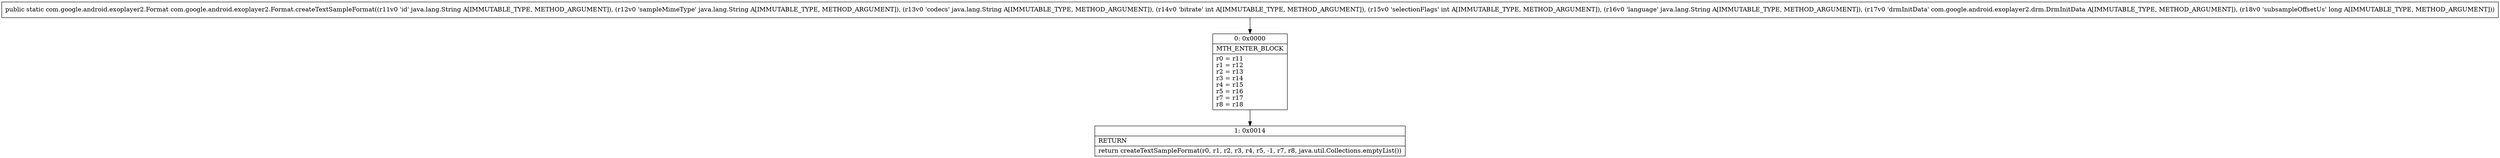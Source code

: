 digraph "CFG forcom.google.android.exoplayer2.Format.createTextSampleFormat(Ljava\/lang\/String;Ljava\/lang\/String;Ljava\/lang\/String;IILjava\/lang\/String;Lcom\/google\/android\/exoplayer2\/drm\/DrmInitData;J)Lcom\/google\/android\/exoplayer2\/Format;" {
Node_0 [shape=record,label="{0\:\ 0x0000|MTH_ENTER_BLOCK\l|r0 = r11\lr1 = r12\lr2 = r13\lr3 = r14\lr4 = r15\lr5 = r16\lr7 = r17\lr8 = r18\l}"];
Node_1 [shape=record,label="{1\:\ 0x0014|RETURN\l|return createTextSampleFormat(r0, r1, r2, r3, r4, r5, \-1, r7, r8, java.util.Collections.emptyList())\l}"];
MethodNode[shape=record,label="{public static com.google.android.exoplayer2.Format com.google.android.exoplayer2.Format.createTextSampleFormat((r11v0 'id' java.lang.String A[IMMUTABLE_TYPE, METHOD_ARGUMENT]), (r12v0 'sampleMimeType' java.lang.String A[IMMUTABLE_TYPE, METHOD_ARGUMENT]), (r13v0 'codecs' java.lang.String A[IMMUTABLE_TYPE, METHOD_ARGUMENT]), (r14v0 'bitrate' int A[IMMUTABLE_TYPE, METHOD_ARGUMENT]), (r15v0 'selectionFlags' int A[IMMUTABLE_TYPE, METHOD_ARGUMENT]), (r16v0 'language' java.lang.String A[IMMUTABLE_TYPE, METHOD_ARGUMENT]), (r17v0 'drmInitData' com.google.android.exoplayer2.drm.DrmInitData A[IMMUTABLE_TYPE, METHOD_ARGUMENT]), (r18v0 'subsampleOffsetUs' long A[IMMUTABLE_TYPE, METHOD_ARGUMENT])) }"];
MethodNode -> Node_0;
Node_0 -> Node_1;
}

